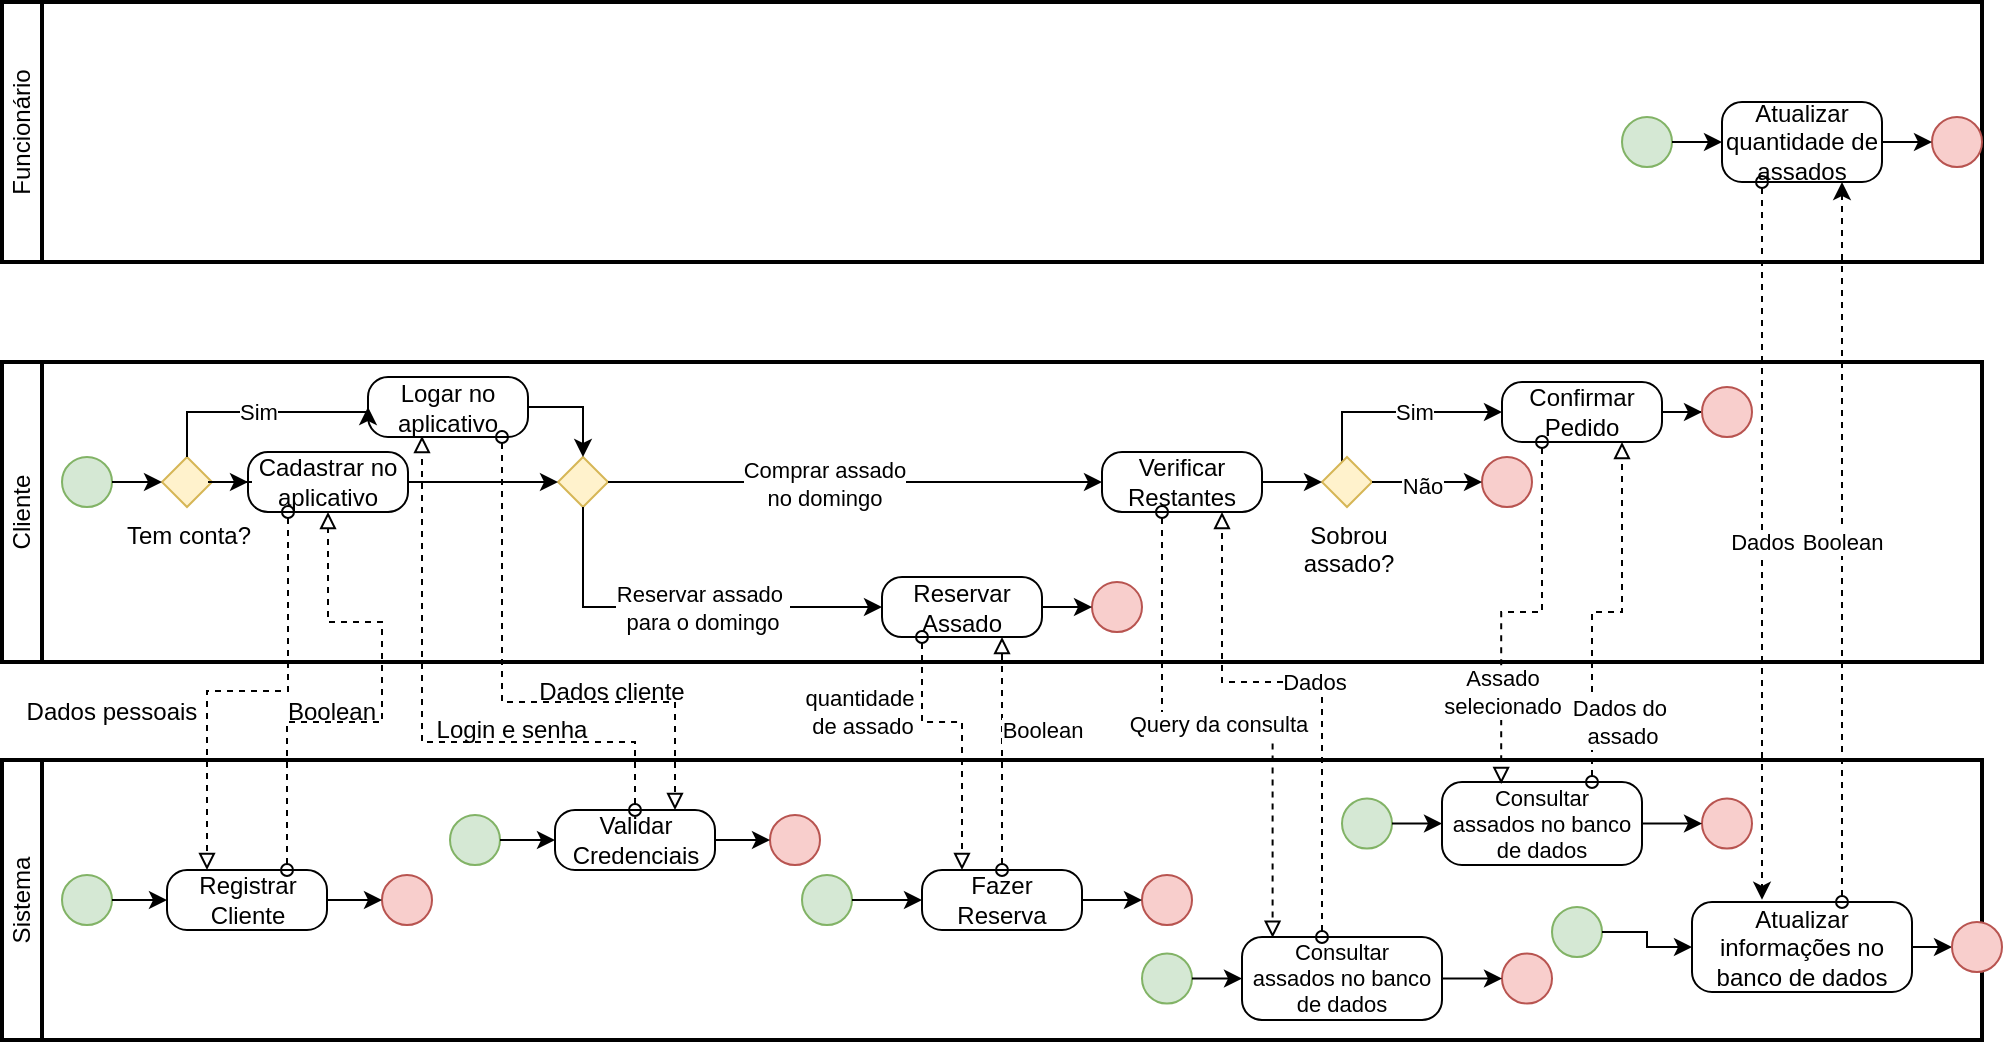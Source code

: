 <mxfile version="24.0.6" type="device">
  <diagram name="Página-1" id="PackzysqCE_SgGWZMTbv">
    <mxGraphModel dx="618" dy="307" grid="1" gridSize="10" guides="1" tooltips="1" connect="1" arrows="1" fold="1" page="1" pageScale="1" pageWidth="827" pageHeight="1169" background="none" math="0" shadow="0">
      <root>
        <mxCell id="0" />
        <mxCell id="1" parent="0" />
        <mxCell id="0MPRl1a49YGlIiTAVaeu-1" value="Cliente" style="swimlane;html=1;startSize=20;fontStyle=0;collapsible=0;horizontal=0;swimlaneLine=1;swimlaneFillColor=#ffffff;strokeWidth=2;whiteSpace=wrap;" parent="1" vertex="1">
          <mxGeometry x="190" y="210" width="990" height="150" as="geometry" />
        </mxCell>
        <mxCell id="0MPRl1a49YGlIiTAVaeu-4" value="" style="points=[[0.145,0.145,0],[0.5,0,0],[0.855,0.145,0],[1,0.5,0],[0.855,0.855,0],[0.5,1,0],[0.145,0.855,0],[0,0.5,0]];shape=mxgraph.bpmn.event;html=1;verticalLabelPosition=bottom;labelBackgroundColor=#ffffff;verticalAlign=top;align=center;perimeter=ellipsePerimeter;outlineConnect=0;aspect=fixed;outline=standard;symbol=general;fillColor=#d5e8d4;strokeColor=#82b366;" parent="0MPRl1a49YGlIiTAVaeu-1" vertex="1">
          <mxGeometry x="30" y="47.5" width="25" height="25" as="geometry" />
        </mxCell>
        <mxCell id="0MPRl1a49YGlIiTAVaeu-5" value="&lt;div&gt;Cadastrar no &lt;br&gt;&lt;/div&gt;&lt;div&gt;aplicativo&lt;/div&gt;" style="points=[[0.25,0,0],[0.5,0,0],[0.75,0,0],[1,0.25,0],[1,0.5,0],[1,0.75,0],[0.75,1,0],[0.5,1,0],[0.25,1,0],[0,0.75,0],[0,0.5,0],[0,0.25,0]];shape=mxgraph.bpmn.task;whiteSpace=wrap;rectStyle=rounded;size=10;html=1;container=1;expand=0;collapsible=0;taskMarker=abstract;" parent="0MPRl1a49YGlIiTAVaeu-1" vertex="1">
          <mxGeometry x="123" y="45" width="80" height="30" as="geometry" />
        </mxCell>
        <mxCell id="0MPRl1a49YGlIiTAVaeu-6" value="Tem conta?" style="points=[[0.25,0.25,0],[0.5,0,0],[0.75,0.25,0],[1,0.5,0],[0.75,0.75,0],[0.5,1,0],[0.25,0.75,0],[0,0.5,0]];shape=mxgraph.bpmn.gateway2;html=1;verticalLabelPosition=bottom;labelBackgroundColor=#ffffff;verticalAlign=top;align=center;perimeter=rhombusPerimeter;outlineConnect=0;outline=none;symbol=none;fillColor=#fff2cc;strokeColor=#d6b656;" parent="0MPRl1a49YGlIiTAVaeu-1" vertex="1">
          <mxGeometry x="80" y="47.5" width="25" height="25" as="geometry" />
        </mxCell>
        <mxCell id="0MPRl1a49YGlIiTAVaeu-7" style="edgeStyle=orthogonalEdgeStyle;rounded=0;orthogonalLoop=1;jettySize=auto;html=1;entryX=0;entryY=0.5;entryDx=0;entryDy=0;entryPerimeter=0;" parent="0MPRl1a49YGlIiTAVaeu-1" source="0MPRl1a49YGlIiTAVaeu-4" target="0MPRl1a49YGlIiTAVaeu-6" edge="1">
          <mxGeometry relative="1" as="geometry" />
        </mxCell>
        <mxCell id="0MPRl1a49YGlIiTAVaeu-8" value="&lt;div&gt;Logar no&lt;/div&gt;&lt;div&gt;aplicativo&lt;br&gt;&lt;/div&gt;" style="points=[[0.25,0,0],[0.5,0,0],[0.75,0,0],[1,0.25,0],[1,0.5,0],[1,0.75,0],[0.75,1,0],[0.5,1,0],[0.25,1,0],[0,0.75,0],[0,0.5,0],[0,0.25,0]];shape=mxgraph.bpmn.task;whiteSpace=wrap;rectStyle=rounded;size=10;html=1;container=1;expand=0;collapsible=0;taskMarker=abstract;" parent="0MPRl1a49YGlIiTAVaeu-1" vertex="1">
          <mxGeometry x="183" y="7.5" width="80" height="30" as="geometry" />
        </mxCell>
        <mxCell id="0MPRl1a49YGlIiTAVaeu-9" value="Sim" style="edgeStyle=orthogonalEdgeStyle;rounded=0;orthogonalLoop=1;jettySize=auto;html=1;entryX=0;entryY=0.5;entryDx=0;entryDy=0;entryPerimeter=0;" parent="0MPRl1a49YGlIiTAVaeu-1" source="0MPRl1a49YGlIiTAVaeu-6" target="0MPRl1a49YGlIiTAVaeu-8" edge="1">
          <mxGeometry relative="1" as="geometry">
            <Array as="points">
              <mxPoint x="93" y="25" />
            </Array>
          </mxGeometry>
        </mxCell>
        <mxCell id="0MPRl1a49YGlIiTAVaeu-10" style="edgeStyle=orthogonalEdgeStyle;rounded=0;orthogonalLoop=1;jettySize=auto;html=1;entryX=0;entryY=0.5;entryDx=0;entryDy=0;entryPerimeter=0;" parent="0MPRl1a49YGlIiTAVaeu-1" source="0MPRl1a49YGlIiTAVaeu-6" target="0MPRl1a49YGlIiTAVaeu-5" edge="1">
          <mxGeometry relative="1" as="geometry" />
        </mxCell>
        <mxCell id="0MPRl1a49YGlIiTAVaeu-11" value="" style="points=[[0.25,0.25,0],[0.5,0,0],[0.75,0.25,0],[1,0.5,0],[0.75,0.75,0],[0.5,1,0],[0.25,0.75,0],[0,0.5,0]];shape=mxgraph.bpmn.gateway2;html=1;verticalLabelPosition=bottom;labelBackgroundColor=#ffffff;verticalAlign=top;align=center;perimeter=rhombusPerimeter;outlineConnect=0;outline=none;symbol=none;fillColor=#fff2cc;strokeColor=#d6b656;" parent="0MPRl1a49YGlIiTAVaeu-1" vertex="1">
          <mxGeometry x="278" y="47.5" width="25" height="25" as="geometry" />
        </mxCell>
        <mxCell id="0MPRl1a49YGlIiTAVaeu-12" style="edgeStyle=orthogonalEdgeStyle;rounded=0;orthogonalLoop=1;jettySize=auto;html=1;entryX=0;entryY=0.5;entryDx=0;entryDy=0;entryPerimeter=0;" parent="0MPRl1a49YGlIiTAVaeu-1" source="0MPRl1a49YGlIiTAVaeu-5" target="0MPRl1a49YGlIiTAVaeu-11" edge="1">
          <mxGeometry relative="1" as="geometry" />
        </mxCell>
        <mxCell id="0MPRl1a49YGlIiTAVaeu-14" style="edgeStyle=orthogonalEdgeStyle;rounded=0;orthogonalLoop=1;jettySize=auto;html=1;entryX=0.5;entryY=0;entryDx=0;entryDy=0;entryPerimeter=0;" parent="0MPRl1a49YGlIiTAVaeu-1" source="0MPRl1a49YGlIiTAVaeu-8" target="0MPRl1a49YGlIiTAVaeu-11" edge="1">
          <mxGeometry relative="1" as="geometry" />
        </mxCell>
        <mxCell id="0MPRl1a49YGlIiTAVaeu-15" value="Reservar&lt;div&gt;Assado&lt;/div&gt;" style="points=[[0.25,0,0],[0.5,0,0],[0.75,0,0],[1,0.25,0],[1,0.5,0],[1,0.75,0],[0.75,1,0],[0.5,1,0],[0.25,1,0],[0,0.75,0],[0,0.5,0],[0,0.25,0]];shape=mxgraph.bpmn.task;whiteSpace=wrap;rectStyle=rounded;size=10;html=1;container=1;expand=0;collapsible=0;taskMarker=abstract;" parent="0MPRl1a49YGlIiTAVaeu-1" vertex="1">
          <mxGeometry x="440" y="107.52" width="80" height="30" as="geometry" />
        </mxCell>
        <mxCell id="0MPRl1a49YGlIiTAVaeu-17" value="Verificar&lt;div&gt;Restantes&lt;/div&gt;" style="points=[[0.25,0,0],[0.5,0,0],[0.75,0,0],[1,0.25,0],[1,0.5,0],[1,0.75,0],[0.75,1,0],[0.5,1,0],[0.25,1,0],[0,0.75,0],[0,0.5,0],[0,0.25,0]];shape=mxgraph.bpmn.task;whiteSpace=wrap;rectStyle=rounded;size=10;html=1;container=1;expand=0;collapsible=0;taskMarker=abstract;" parent="0MPRl1a49YGlIiTAVaeu-1" vertex="1">
          <mxGeometry x="550" y="45" width="80" height="30" as="geometry" />
        </mxCell>
        <mxCell id="0MPRl1a49YGlIiTAVaeu-18" style="edgeStyle=orthogonalEdgeStyle;rounded=0;orthogonalLoop=1;jettySize=auto;html=1;entryX=0;entryY=0.5;entryDx=0;entryDy=0;entryPerimeter=0;" parent="0MPRl1a49YGlIiTAVaeu-1" source="0MPRl1a49YGlIiTAVaeu-11" target="0MPRl1a49YGlIiTAVaeu-17" edge="1">
          <mxGeometry relative="1" as="geometry">
            <mxPoint x="440" y="60" as="targetPoint" />
          </mxGeometry>
        </mxCell>
        <mxCell id="0MPRl1a49YGlIiTAVaeu-20" value="&lt;div&gt;Comprar assado&lt;/div&gt;&lt;div&gt;no domingo&lt;/div&gt;" style="edgeLabel;html=1;align=center;verticalAlign=middle;resizable=0;points=[];" parent="0MPRl1a49YGlIiTAVaeu-18" vertex="1" connectable="0">
          <mxGeometry x="-0.13" y="-1" relative="1" as="geometry">
            <mxPoint as="offset" />
          </mxGeometry>
        </mxCell>
        <mxCell id="0MPRl1a49YGlIiTAVaeu-19" style="edgeStyle=orthogonalEdgeStyle;rounded=0;orthogonalLoop=1;jettySize=auto;html=1;entryX=0;entryY=0.5;entryDx=0;entryDy=0;entryPerimeter=0;exitX=0.5;exitY=1;exitDx=0;exitDy=0;exitPerimeter=0;" parent="0MPRl1a49YGlIiTAVaeu-1" source="0MPRl1a49YGlIiTAVaeu-11" target="0MPRl1a49YGlIiTAVaeu-15" edge="1">
          <mxGeometry relative="1" as="geometry">
            <mxPoint x="291" y="80" as="sourcePoint" />
            <mxPoint x="478" y="122.52" as="targetPoint" />
            <Array as="points">
              <mxPoint x="291" y="123" />
            </Array>
          </mxGeometry>
        </mxCell>
        <mxCell id="0MPRl1a49YGlIiTAVaeu-21" value="Reservar assado&amp;nbsp;&lt;div&gt;para o domingo&lt;/div&gt;" style="edgeLabel;html=1;align=center;verticalAlign=middle;resizable=0;points=[];" parent="0MPRl1a49YGlIiTAVaeu-19" vertex="1" connectable="0">
          <mxGeometry x="0.097" relative="1" as="geometry">
            <mxPoint as="offset" />
          </mxGeometry>
        </mxCell>
        <mxCell id="0MPRl1a49YGlIiTAVaeu-36" value="Confirmar&lt;div&gt;Pedido&lt;/div&gt;" style="points=[[0.25,0,0],[0.5,0,0],[0.75,0,0],[1,0.25,0],[1,0.5,0],[1,0.75,0],[0.75,1,0],[0.5,1,0],[0.25,1,0],[0,0.75,0],[0,0.5,0],[0,0.25,0]];shape=mxgraph.bpmn.task;whiteSpace=wrap;rectStyle=rounded;size=10;html=1;container=1;expand=0;collapsible=0;taskMarker=abstract;" parent="0MPRl1a49YGlIiTAVaeu-1" vertex="1">
          <mxGeometry x="750" y="10" width="80" height="30" as="geometry" />
        </mxCell>
        <mxCell id="0MPRl1a49YGlIiTAVaeu-41" style="edgeStyle=orthogonalEdgeStyle;rounded=0;orthogonalLoop=1;jettySize=auto;html=1;entryX=0;entryY=0.5;entryDx=0;entryDy=0;entryPerimeter=0;" parent="0MPRl1a49YGlIiTAVaeu-1" source="0MPRl1a49YGlIiTAVaeu-36" target="0MPRl1a49YGlIiTAVaeu-42" edge="1">
          <mxGeometry relative="1" as="geometry">
            <mxPoint x="830" y="25" as="targetPoint" />
            <Array as="points" />
          </mxGeometry>
        </mxCell>
        <mxCell id="0MPRl1a49YGlIiTAVaeu-42" value="" style="points=[[0.145,0.145,0],[0.5,0,0],[0.855,0.145,0],[1,0.5,0],[0.855,0.855,0],[0.5,1,0],[0.145,0.855,0],[0,0.5,0]];shape=mxgraph.bpmn.event;html=1;verticalLabelPosition=bottom;labelBackgroundColor=#ffffff;verticalAlign=top;align=center;perimeter=ellipsePerimeter;outlineConnect=0;aspect=fixed;outline=standard;symbol=general;fillColor=#f8cecc;strokeColor=#b85450;" parent="0MPRl1a49YGlIiTAVaeu-1" vertex="1">
          <mxGeometry x="850" y="12.5" width="25" height="25" as="geometry" />
        </mxCell>
        <mxCell id="0MPRl1a49YGlIiTAVaeu-53" style="edgeStyle=orthogonalEdgeStyle;rounded=0;orthogonalLoop=1;jettySize=auto;html=1;entryX=0;entryY=0.5;entryDx=0;entryDy=0;entryPerimeter=0;" parent="0MPRl1a49YGlIiTAVaeu-1" source="0MPRl1a49YGlIiTAVaeu-44" target="0MPRl1a49YGlIiTAVaeu-36" edge="1">
          <mxGeometry relative="1" as="geometry">
            <mxPoint x="672.5" y="20" as="targetPoint" />
            <Array as="points">
              <mxPoint x="670" y="25" />
            </Array>
          </mxGeometry>
        </mxCell>
        <mxCell id="0MPRl1a49YGlIiTAVaeu-54" value="Sim" style="edgeLabel;html=1;align=center;verticalAlign=middle;resizable=0;points=[];" parent="0MPRl1a49YGlIiTAVaeu-53" vertex="1" connectable="0">
          <mxGeometry x="0.154" relative="1" as="geometry">
            <mxPoint as="offset" />
          </mxGeometry>
        </mxCell>
        <mxCell id="0MPRl1a49YGlIiTAVaeu-44" value="Sobrou&lt;div&gt;assado?&lt;/div&gt;" style="points=[[0.25,0.25,0],[0.5,0,0],[0.75,0.25,0],[1,0.5,0],[0.75,0.75,0],[0.5,1,0],[0.25,0.75,0],[0,0.5,0]];shape=mxgraph.bpmn.gateway2;html=1;verticalLabelPosition=bottom;labelBackgroundColor=#ffffff;verticalAlign=top;align=center;perimeter=rhombusPerimeter;outlineConnect=0;outline=none;symbol=none;fillColor=#fff2cc;strokeColor=#d6b656;" parent="0MPRl1a49YGlIiTAVaeu-1" vertex="1">
          <mxGeometry x="660" y="47.5" width="25" height="25" as="geometry" />
        </mxCell>
        <mxCell id="0MPRl1a49YGlIiTAVaeu-45" style="edgeStyle=orthogonalEdgeStyle;rounded=0;orthogonalLoop=1;jettySize=auto;html=1;entryX=0;entryY=0.5;entryDx=0;entryDy=0;entryPerimeter=0;" parent="0MPRl1a49YGlIiTAVaeu-1" target="0MPRl1a49YGlIiTAVaeu-44" edge="1">
          <mxGeometry relative="1" as="geometry">
            <mxPoint x="630" y="60" as="sourcePoint" />
          </mxGeometry>
        </mxCell>
        <mxCell id="0MPRl1a49YGlIiTAVaeu-49" value="" style="points=[[0.145,0.145,0],[0.5,0,0],[0.855,0.145,0],[1,0.5,0],[0.855,0.855,0],[0.5,1,0],[0.145,0.855,0],[0,0.5,0]];shape=mxgraph.bpmn.event;html=1;verticalLabelPosition=bottom;labelBackgroundColor=#ffffff;verticalAlign=top;align=center;perimeter=ellipsePerimeter;outlineConnect=0;aspect=fixed;outline=standard;symbol=general;fillColor=#f8cecc;strokeColor=#b85450;" parent="0MPRl1a49YGlIiTAVaeu-1" vertex="1">
          <mxGeometry x="740" y="47.5" width="25" height="25" as="geometry" />
        </mxCell>
        <mxCell id="0MPRl1a49YGlIiTAVaeu-51" style="edgeStyle=orthogonalEdgeStyle;rounded=0;orthogonalLoop=1;jettySize=auto;html=1;entryX=0;entryY=0.5;entryDx=0;entryDy=0;entryPerimeter=0;" parent="0MPRl1a49YGlIiTAVaeu-1" source="0MPRl1a49YGlIiTAVaeu-44" target="0MPRl1a49YGlIiTAVaeu-49" edge="1">
          <mxGeometry relative="1" as="geometry">
            <mxPoint x="720" y="60" as="targetPoint" />
          </mxGeometry>
        </mxCell>
        <mxCell id="0MPRl1a49YGlIiTAVaeu-55" value="Não" style="edgeLabel;html=1;align=center;verticalAlign=middle;resizable=0;points=[];" parent="0MPRl1a49YGlIiTAVaeu-51" vertex="1" connectable="0">
          <mxGeometry x="-0.117" y="-2" relative="1" as="geometry">
            <mxPoint as="offset" />
          </mxGeometry>
        </mxCell>
        <mxCell id="0MPRl1a49YGlIiTAVaeu-2" value="Funcionário" style="swimlane;html=1;startSize=20;fontStyle=0;collapsible=0;horizontal=0;swimlaneLine=1;swimlaneFillColor=#ffffff;strokeWidth=2;whiteSpace=wrap;" parent="1" vertex="1">
          <mxGeometry x="190" y="30" width="990" height="130" as="geometry" />
        </mxCell>
        <mxCell id="0MPRl1a49YGlIiTAVaeu-22" value="" style="points=[[0.145,0.145,0],[0.5,0,0],[0.855,0.145,0],[1,0.5,0],[0.855,0.855,0],[0.5,1,0],[0.145,0.855,0],[0,0.5,0]];shape=mxgraph.bpmn.event;html=1;verticalLabelPosition=bottom;labelBackgroundColor=#ffffff;verticalAlign=top;align=center;perimeter=ellipsePerimeter;outlineConnect=0;aspect=fixed;outline=standard;symbol=general;fillColor=#d5e8d4;strokeColor=#82b366;" parent="0MPRl1a49YGlIiTAVaeu-2" vertex="1">
          <mxGeometry x="810" y="57.5" width="25" height="25" as="geometry" />
        </mxCell>
        <mxCell id="0MPRl1a49YGlIiTAVaeu-23" value="&lt;div&gt;Atualizar&lt;/div&gt;&lt;div&gt;quantidade de assados&lt;br&gt;&lt;/div&gt;" style="points=[[0.25,0,0],[0.5,0,0],[0.75,0,0],[1,0.25,0],[1,0.5,0],[1,0.75,0],[0.75,1,0],[0.5,1,0],[0.25,1,0],[0,0.75,0],[0,0.5,0],[0,0.25,0]];shape=mxgraph.bpmn.task;whiteSpace=wrap;rectStyle=rounded;size=10;html=1;container=1;expand=0;collapsible=0;taskMarker=abstract;" parent="0MPRl1a49YGlIiTAVaeu-2" vertex="1">
          <mxGeometry x="860" y="50" width="80" height="40" as="geometry" />
        </mxCell>
        <mxCell id="0MPRl1a49YGlIiTAVaeu-26" style="edgeStyle=orthogonalEdgeStyle;rounded=0;orthogonalLoop=1;jettySize=auto;html=1;entryX=0;entryY=0.5;entryDx=0;entryDy=0;entryPerimeter=0;" parent="0MPRl1a49YGlIiTAVaeu-2" source="0MPRl1a49YGlIiTAVaeu-22" target="0MPRl1a49YGlIiTAVaeu-23" edge="1">
          <mxGeometry relative="1" as="geometry" />
        </mxCell>
        <mxCell id="7eYzfutvB4rdlIRtBdY3-3" value="" style="points=[[0.145,0.145,0],[0.5,0,0],[0.855,0.145,0],[1,0.5,0],[0.855,0.855,0],[0.5,1,0],[0.145,0.855,0],[0,0.5,0]];shape=mxgraph.bpmn.event;html=1;verticalLabelPosition=bottom;labelBackgroundColor=#ffffff;verticalAlign=top;align=center;perimeter=ellipsePerimeter;outlineConnect=0;aspect=fixed;outline=standard;symbol=general;fillColor=#f8cecc;strokeColor=#b85450;" parent="0MPRl1a49YGlIiTAVaeu-2" vertex="1">
          <mxGeometry x="965" y="57.5" width="25" height="25" as="geometry" />
        </mxCell>
        <mxCell id="7eYzfutvB4rdlIRtBdY3-4" style="edgeStyle=orthogonalEdgeStyle;rounded=0;orthogonalLoop=1;jettySize=auto;html=1;entryX=0;entryY=0.5;entryDx=0;entryDy=0;entryPerimeter=0;" parent="0MPRl1a49YGlIiTAVaeu-2" source="0MPRl1a49YGlIiTAVaeu-23" target="7eYzfutvB4rdlIRtBdY3-3" edge="1">
          <mxGeometry relative="1" as="geometry" />
        </mxCell>
        <mxCell id="0MPRl1a49YGlIiTAVaeu-3" value="Sistema" style="swimlane;html=1;startSize=20;fontStyle=0;collapsible=0;horizontal=0;swimlaneLine=1;swimlaneFillColor=#ffffff;strokeWidth=2;whiteSpace=wrap;" parent="1" vertex="1">
          <mxGeometry x="190" y="409" width="990" height="140" as="geometry" />
        </mxCell>
        <mxCell id="0MPRl1a49YGlIiTAVaeu-28" value="" style="points=[[0.145,0.145,0],[0.5,0,0],[0.855,0.145,0],[1,0.5,0],[0.855,0.855,0],[0.5,1,0],[0.145,0.855,0],[0,0.5,0]];shape=mxgraph.bpmn.event;html=1;verticalLabelPosition=bottom;labelBackgroundColor=#ffffff;verticalAlign=top;align=center;perimeter=ellipsePerimeter;outlineConnect=0;aspect=fixed;outline=standard;symbol=general;fillColor=#d5e8d4;strokeColor=#82b366;" parent="0MPRl1a49YGlIiTAVaeu-3" vertex="1">
          <mxGeometry x="30" y="57.5" width="25" height="25" as="geometry" />
        </mxCell>
        <mxCell id="0MPRl1a49YGlIiTAVaeu-29" value="Registrar&lt;div&gt;Cliente&lt;/div&gt;" style="points=[[0.25,0,0],[0.5,0,0],[0.75,0,0],[1,0.25,0],[1,0.5,0],[1,0.75,0],[0.75,1,0],[0.5,1,0],[0.25,1,0],[0,0.75,0],[0,0.5,0],[0,0.25,0]];shape=mxgraph.bpmn.task;whiteSpace=wrap;rectStyle=rounded;size=10;html=1;container=1;expand=0;collapsible=0;taskMarker=abstract;" parent="0MPRl1a49YGlIiTAVaeu-3" vertex="1">
          <mxGeometry x="82.5" y="55" width="80" height="30" as="geometry" />
        </mxCell>
        <mxCell id="0MPRl1a49YGlIiTAVaeu-30" style="edgeStyle=orthogonalEdgeStyle;rounded=0;orthogonalLoop=1;jettySize=auto;html=1;entryX=0;entryY=0.5;entryDx=0;entryDy=0;entryPerimeter=0;" parent="0MPRl1a49YGlIiTAVaeu-3" source="0MPRl1a49YGlIiTAVaeu-28" target="0MPRl1a49YGlIiTAVaeu-29" edge="1">
          <mxGeometry relative="1" as="geometry" />
        </mxCell>
        <mxCell id="0MPRl1a49YGlIiTAVaeu-32" value="" style="points=[[0.145,0.145,0],[0.5,0,0],[0.855,0.145,0],[1,0.5,0],[0.855,0.855,0],[0.5,1,0],[0.145,0.855,0],[0,0.5,0]];shape=mxgraph.bpmn.event;html=1;verticalLabelPosition=bottom;labelBackgroundColor=#ffffff;verticalAlign=top;align=center;perimeter=ellipsePerimeter;outlineConnect=0;aspect=fixed;outline=standard;symbol=general;fillColor=#f8cecc;strokeColor=#b85450;" parent="0MPRl1a49YGlIiTAVaeu-3" vertex="1">
          <mxGeometry x="190" y="57.5" width="25" height="25" as="geometry" />
        </mxCell>
        <mxCell id="0MPRl1a49YGlIiTAVaeu-33" style="edgeStyle=orthogonalEdgeStyle;rounded=0;orthogonalLoop=1;jettySize=auto;html=1;entryX=0;entryY=0.5;entryDx=0;entryDy=0;entryPerimeter=0;" parent="0MPRl1a49YGlIiTAVaeu-3" source="0MPRl1a49YGlIiTAVaeu-29" target="0MPRl1a49YGlIiTAVaeu-32" edge="1">
          <mxGeometry relative="1" as="geometry" />
        </mxCell>
        <mxCell id="0MPRl1a49YGlIiTAVaeu-56" value="Fazer&lt;div&gt;Reserva&lt;/div&gt;" style="points=[[0.25,0,0],[0.5,0,0],[0.75,0,0],[1,0.25,0],[1,0.5,0],[1,0.75,0],[0.75,1,0],[0.5,1,0],[0.25,1,0],[0,0.75,0],[0,0.5,0],[0,0.25,0]];shape=mxgraph.bpmn.task;whiteSpace=wrap;rectStyle=rounded;size=10;html=1;container=1;expand=0;collapsible=0;taskMarker=abstract;" parent="0MPRl1a49YGlIiTAVaeu-3" vertex="1">
          <mxGeometry x="460" y="55" width="80" height="30" as="geometry" />
        </mxCell>
        <mxCell id="0MPRl1a49YGlIiTAVaeu-57" value="" style="points=[[0.145,0.145,0],[0.5,0,0],[0.855,0.145,0],[1,0.5,0],[0.855,0.855,0],[0.5,1,0],[0.145,0.855,0],[0,0.5,0]];shape=mxgraph.bpmn.event;html=1;verticalLabelPosition=bottom;labelBackgroundColor=#ffffff;verticalAlign=top;align=center;perimeter=ellipsePerimeter;outlineConnect=0;aspect=fixed;outline=standard;symbol=general;fillColor=#d5e8d4;strokeColor=#82b366;" parent="0MPRl1a49YGlIiTAVaeu-3" vertex="1">
          <mxGeometry x="400" y="57.5" width="25" height="25" as="geometry" />
        </mxCell>
        <mxCell id="0MPRl1a49YGlIiTAVaeu-59" style="edgeStyle=orthogonalEdgeStyle;rounded=0;orthogonalLoop=1;jettySize=auto;html=1;entryX=0;entryY=0.5;entryDx=0;entryDy=0;entryPerimeter=0;" parent="0MPRl1a49YGlIiTAVaeu-3" source="0MPRl1a49YGlIiTAVaeu-57" target="0MPRl1a49YGlIiTAVaeu-56" edge="1">
          <mxGeometry relative="1" as="geometry" />
        </mxCell>
        <mxCell id="0MPRl1a49YGlIiTAVaeu-66" value="" style="points=[[0.145,0.145,0],[0.5,0,0],[0.855,0.145,0],[1,0.5,0],[0.855,0.855,0],[0.5,1,0],[0.145,0.855,0],[0,0.5,0]];shape=mxgraph.bpmn.event;html=1;verticalLabelPosition=bottom;labelBackgroundColor=#ffffff;verticalAlign=top;align=center;perimeter=ellipsePerimeter;outlineConnect=0;aspect=fixed;outline=standard;symbol=general;fillColor=#d5e8d4;strokeColor=#82b366;" parent="0MPRl1a49YGlIiTAVaeu-3" vertex="1">
          <mxGeometry x="224" y="27.5" width="25" height="25" as="geometry" />
        </mxCell>
        <mxCell id="0MPRl1a49YGlIiTAVaeu-67" value="Validar&lt;div&gt;Credenciais&lt;/div&gt;" style="points=[[0.25,0,0],[0.5,0,0],[0.75,0,0],[1,0.25,0],[1,0.5,0],[1,0.75,0],[0.75,1,0],[0.5,1,0],[0.25,1,0],[0,0.75,0],[0,0.5,0],[0,0.25,0]];shape=mxgraph.bpmn.task;whiteSpace=wrap;rectStyle=rounded;size=10;html=1;container=1;expand=0;collapsible=0;taskMarker=abstract;" parent="0MPRl1a49YGlIiTAVaeu-3" vertex="1">
          <mxGeometry x="276.5" y="25" width="80" height="30" as="geometry" />
        </mxCell>
        <mxCell id="0MPRl1a49YGlIiTAVaeu-68" style="edgeStyle=orthogonalEdgeStyle;rounded=0;orthogonalLoop=1;jettySize=auto;html=1;entryX=0;entryY=0.5;entryDx=0;entryDy=0;entryPerimeter=0;" parent="0MPRl1a49YGlIiTAVaeu-3" source="0MPRl1a49YGlIiTAVaeu-66" target="0MPRl1a49YGlIiTAVaeu-67" edge="1">
          <mxGeometry relative="1" as="geometry" />
        </mxCell>
        <mxCell id="0MPRl1a49YGlIiTAVaeu-69" value="" style="points=[[0.145,0.145,0],[0.5,0,0],[0.855,0.145,0],[1,0.5,0],[0.855,0.855,0],[0.5,1,0],[0.145,0.855,0],[0,0.5,0]];shape=mxgraph.bpmn.event;html=1;verticalLabelPosition=bottom;labelBackgroundColor=#ffffff;verticalAlign=top;align=center;perimeter=ellipsePerimeter;outlineConnect=0;aspect=fixed;outline=standard;symbol=general;fillColor=#f8cecc;strokeColor=#b85450;" parent="0MPRl1a49YGlIiTAVaeu-3" vertex="1">
          <mxGeometry x="384" y="27.5" width="25" height="25" as="geometry" />
        </mxCell>
        <mxCell id="0MPRl1a49YGlIiTAVaeu-70" style="edgeStyle=orthogonalEdgeStyle;rounded=0;orthogonalLoop=1;jettySize=auto;html=1;entryX=0;entryY=0.5;entryDx=0;entryDy=0;entryPerimeter=0;" parent="0MPRl1a49YGlIiTAVaeu-3" source="0MPRl1a49YGlIiTAVaeu-67" target="0MPRl1a49YGlIiTAVaeu-69" edge="1">
          <mxGeometry relative="1" as="geometry" />
        </mxCell>
        <mxCell id="0MPRl1a49YGlIiTAVaeu-77" value="" style="points=[[0.145,0.145,0],[0.5,0,0],[0.855,0.145,0],[1,0.5,0],[0.855,0.855,0],[0.5,1,0],[0.145,0.855,0],[0,0.5,0]];shape=mxgraph.bpmn.event;html=1;verticalLabelPosition=bottom;labelBackgroundColor=#ffffff;verticalAlign=top;align=center;perimeter=ellipsePerimeter;outlineConnect=0;aspect=fixed;outline=standard;symbol=general;fillColor=#f8cecc;strokeColor=#b85450;" parent="0MPRl1a49YGlIiTAVaeu-3" vertex="1">
          <mxGeometry x="570" y="57.5" width="25" height="25" as="geometry" />
        </mxCell>
        <mxCell id="0MPRl1a49YGlIiTAVaeu-78" style="edgeStyle=orthogonalEdgeStyle;rounded=0;orthogonalLoop=1;jettySize=auto;html=1;entryX=0;entryY=0.5;entryDx=0;entryDy=0;entryPerimeter=0;" parent="0MPRl1a49YGlIiTAVaeu-3" source="0MPRl1a49YGlIiTAVaeu-56" target="0MPRl1a49YGlIiTAVaeu-77" edge="1">
          <mxGeometry relative="1" as="geometry" />
        </mxCell>
        <mxCell id="7eYzfutvB4rdlIRtBdY3-5" value="" style="points=[[0.145,0.145,0],[0.5,0,0],[0.855,0.145,0],[1,0.5,0],[0.855,0.855,0],[0.5,1,0],[0.145,0.855,0],[0,0.5,0]];shape=mxgraph.bpmn.event;html=1;verticalLabelPosition=bottom;labelBackgroundColor=#ffffff;verticalAlign=top;align=center;perimeter=ellipsePerimeter;outlineConnect=0;aspect=fixed;outline=standard;symbol=general;fillColor=#d5e8d4;strokeColor=#82b366;" parent="0MPRl1a49YGlIiTAVaeu-3" vertex="1">
          <mxGeometry x="775" y="73.5" width="25" height="25" as="geometry" />
        </mxCell>
        <mxCell id="7eYzfutvB4rdlIRtBdY3-23" style="edgeStyle=orthogonalEdgeStyle;rounded=0;orthogonalLoop=1;jettySize=auto;html=1;" parent="0MPRl1a49YGlIiTAVaeu-3" source="7eYzfutvB4rdlIRtBdY3-6" edge="1">
          <mxGeometry relative="1" as="geometry">
            <mxPoint x="975" y="93.5" as="targetPoint" />
          </mxGeometry>
        </mxCell>
        <mxCell id="7eYzfutvB4rdlIRtBdY3-6" value="Atualizar informações no banco de dados" style="points=[[0.25,0,0],[0.5,0,0],[0.75,0,0],[1,0.25,0],[1,0.5,0],[1,0.75,0],[0.75,1,0],[0.5,1,0],[0.25,1,0],[0,0.75,0],[0,0.5,0],[0,0.25,0]];shape=mxgraph.bpmn.task;whiteSpace=wrap;rectStyle=rounded;size=10;html=1;container=1;expand=0;collapsible=0;taskMarker=abstract;" parent="0MPRl1a49YGlIiTAVaeu-3" vertex="1">
          <mxGeometry x="845" y="71" width="110" height="45" as="geometry" />
        </mxCell>
        <mxCell id="7eYzfutvB4rdlIRtBdY3-7" value="" style="points=[[0.145,0.145,0],[0.5,0,0],[0.855,0.145,0],[1,0.5,0],[0.855,0.855,0],[0.5,1,0],[0.145,0.855,0],[0,0.5,0]];shape=mxgraph.bpmn.event;html=1;verticalLabelPosition=bottom;labelBackgroundColor=#ffffff;verticalAlign=top;align=center;perimeter=ellipsePerimeter;outlineConnect=0;aspect=fixed;outline=standard;symbol=general;fillColor=#f8cecc;strokeColor=#b85450;" parent="0MPRl1a49YGlIiTAVaeu-3" vertex="1">
          <mxGeometry x="975" y="81" width="25" height="25" as="geometry" />
        </mxCell>
        <mxCell id="7eYzfutvB4rdlIRtBdY3-9" style="edgeStyle=orthogonalEdgeStyle;rounded=0;orthogonalLoop=1;jettySize=auto;html=1;entryX=0;entryY=0.5;entryDx=0;entryDy=0;entryPerimeter=0;" parent="0MPRl1a49YGlIiTAVaeu-3" source="7eYzfutvB4rdlIRtBdY3-5" target="7eYzfutvB4rdlIRtBdY3-6" edge="1">
          <mxGeometry relative="1" as="geometry" />
        </mxCell>
        <mxCell id="7eYzfutvB4rdlIRtBdY3-15" value="" style="points=[[0.145,0.145,0],[0.5,0,0],[0.855,0.145,0],[1,0.5,0],[0.855,0.855,0],[0.5,1,0],[0.145,0.855,0],[0,0.5,0]];shape=mxgraph.bpmn.event;html=1;verticalLabelPosition=bottom;labelBackgroundColor=#ffffff;verticalAlign=top;align=center;perimeter=ellipsePerimeter;outlineConnect=0;aspect=fixed;outline=standard;symbol=general;fillColor=#d5e8d4;strokeColor=#82b366;" parent="0MPRl1a49YGlIiTAVaeu-3" vertex="1">
          <mxGeometry x="570" y="96.75" width="25" height="25" as="geometry" />
        </mxCell>
        <mxCell id="7eYzfutvB4rdlIRtBdY3-16" value="" style="points=[[0.145,0.145,0],[0.5,0,0],[0.855,0.145,0],[1,0.5,0],[0.855,0.855,0],[0.5,1,0],[0.145,0.855,0],[0,0.5,0]];shape=mxgraph.bpmn.event;html=1;verticalLabelPosition=bottom;labelBackgroundColor=#ffffff;verticalAlign=top;align=center;perimeter=ellipsePerimeter;outlineConnect=0;aspect=fixed;outline=standard;symbol=general;fillColor=#f8cecc;strokeColor=#b85450;" parent="0MPRl1a49YGlIiTAVaeu-3" vertex="1">
          <mxGeometry x="750" y="96.75" width="25" height="25" as="geometry" />
        </mxCell>
        <mxCell id="7eYzfutvB4rdlIRtBdY3-17" value="&lt;div style=&quot;font-size: 11px;&quot;&gt;Consultar&lt;/div&gt;&lt;div style=&quot;font-size: 11px;&quot;&gt;assados no banco de dados&lt;br style=&quot;font-size: 11px;&quot;&gt;&lt;/div&gt;" style="points=[[0.25,0,0],[0.5,0,0],[0.75,0,0],[1,0.25,0],[1,0.5,0],[1,0.75,0],[0.75,1,0],[0.5,1,0],[0.25,1,0],[0,0.75,0],[0,0.5,0],[0,0.25,0]];shape=mxgraph.bpmn.task;whiteSpace=wrap;rectStyle=rounded;size=10;html=1;container=1;expand=0;collapsible=0;taskMarker=abstract;fontSize=11;" parent="0MPRl1a49YGlIiTAVaeu-3" vertex="1">
          <mxGeometry x="620" y="88.5" width="100" height="41.5" as="geometry" />
        </mxCell>
        <mxCell id="7eYzfutvB4rdlIRtBdY3-19" style="edgeStyle=orthogonalEdgeStyle;rounded=0;orthogonalLoop=1;jettySize=auto;html=1;entryX=0;entryY=0.5;entryDx=0;entryDy=0;entryPerimeter=0;" parent="0MPRl1a49YGlIiTAVaeu-3" source="7eYzfutvB4rdlIRtBdY3-15" target="7eYzfutvB4rdlIRtBdY3-17" edge="1">
          <mxGeometry relative="1" as="geometry" />
        </mxCell>
        <mxCell id="7eYzfutvB4rdlIRtBdY3-20" style="edgeStyle=orthogonalEdgeStyle;rounded=0;orthogonalLoop=1;jettySize=auto;html=1;entryX=0;entryY=0.5;entryDx=0;entryDy=0;entryPerimeter=0;" parent="0MPRl1a49YGlIiTAVaeu-3" source="7eYzfutvB4rdlIRtBdY3-17" target="7eYzfutvB4rdlIRtBdY3-16" edge="1">
          <mxGeometry relative="1" as="geometry" />
        </mxCell>
        <mxCell id="MHd9yOFj9ZKw_aOaaZkk-1" value="" style="points=[[0.145,0.145,0],[0.5,0,0],[0.855,0.145,0],[1,0.5,0],[0.855,0.855,0],[0.5,1,0],[0.145,0.855,0],[0,0.5,0]];shape=mxgraph.bpmn.event;html=1;verticalLabelPosition=bottom;labelBackgroundColor=#ffffff;verticalAlign=top;align=center;perimeter=ellipsePerimeter;outlineConnect=0;aspect=fixed;outline=standard;symbol=general;fillColor=#d5e8d4;strokeColor=#82b366;" vertex="1" parent="0MPRl1a49YGlIiTAVaeu-3">
          <mxGeometry x="670" y="19.25" width="25" height="25" as="geometry" />
        </mxCell>
        <mxCell id="MHd9yOFj9ZKw_aOaaZkk-2" value="" style="points=[[0.145,0.145,0],[0.5,0,0],[0.855,0.145,0],[1,0.5,0],[0.855,0.855,0],[0.5,1,0],[0.145,0.855,0],[0,0.5,0]];shape=mxgraph.bpmn.event;html=1;verticalLabelPosition=bottom;labelBackgroundColor=#ffffff;verticalAlign=top;align=center;perimeter=ellipsePerimeter;outlineConnect=0;aspect=fixed;outline=standard;symbol=general;fillColor=#f8cecc;strokeColor=#b85450;" vertex="1" parent="0MPRl1a49YGlIiTAVaeu-3">
          <mxGeometry x="850" y="19.25" width="25" height="25" as="geometry" />
        </mxCell>
        <mxCell id="MHd9yOFj9ZKw_aOaaZkk-3" value="&lt;div style=&quot;font-size: 11px;&quot;&gt;Consultar&lt;/div&gt;&lt;div style=&quot;font-size: 11px;&quot;&gt;assados no banco de dados&lt;br style=&quot;font-size: 11px;&quot;&gt;&lt;/div&gt;" style="points=[[0.25,0,0],[0.5,0,0],[0.75,0,0],[1,0.25,0],[1,0.5,0],[1,0.75,0],[0.75,1,0],[0.5,1,0],[0.25,1,0],[0,0.75,0],[0,0.5,0],[0,0.25,0]];shape=mxgraph.bpmn.task;whiteSpace=wrap;rectStyle=rounded;size=10;html=1;container=1;expand=0;collapsible=0;taskMarker=abstract;fontSize=11;" vertex="1" parent="0MPRl1a49YGlIiTAVaeu-3">
          <mxGeometry x="720" y="11" width="100" height="41.5" as="geometry" />
        </mxCell>
        <mxCell id="MHd9yOFj9ZKw_aOaaZkk-4" style="edgeStyle=orthogonalEdgeStyle;rounded=0;orthogonalLoop=1;jettySize=auto;html=1;entryX=0;entryY=0.5;entryDx=0;entryDy=0;entryPerimeter=0;" edge="1" parent="0MPRl1a49YGlIiTAVaeu-3" source="MHd9yOFj9ZKw_aOaaZkk-1" target="MHd9yOFj9ZKw_aOaaZkk-3">
          <mxGeometry relative="1" as="geometry" />
        </mxCell>
        <mxCell id="MHd9yOFj9ZKw_aOaaZkk-5" style="edgeStyle=orthogonalEdgeStyle;rounded=0;orthogonalLoop=1;jettySize=auto;html=1;entryX=0;entryY=0.5;entryDx=0;entryDy=0;entryPerimeter=0;" edge="1" parent="0MPRl1a49YGlIiTAVaeu-3" source="MHd9yOFj9ZKw_aOaaZkk-3" target="MHd9yOFj9ZKw_aOaaZkk-2">
          <mxGeometry relative="1" as="geometry" />
        </mxCell>
        <mxCell id="0MPRl1a49YGlIiTAVaeu-31" style="edgeStyle=orthogonalEdgeStyle;rounded=0;orthogonalLoop=1;jettySize=auto;html=1;entryX=0.25;entryY=0;entryDx=0;entryDy=0;entryPerimeter=0;dashed=1;endArrow=block;endFill=0;startArrow=oval;startFill=0;exitX=0.25;exitY=1;exitDx=0;exitDy=0;exitPerimeter=0;" parent="1" source="0MPRl1a49YGlIiTAVaeu-5" target="0MPRl1a49YGlIiTAVaeu-29" edge="1">
          <mxGeometry relative="1" as="geometry" />
        </mxCell>
        <mxCell id="0MPRl1a49YGlIiTAVaeu-38" style="edgeStyle=orthogonalEdgeStyle;rounded=0;orthogonalLoop=1;jettySize=auto;html=1;exitX=0.75;exitY=0;exitDx=0;exitDy=0;exitPerimeter=0;dashed=1;startArrow=oval;startFill=0;endArrow=block;endFill=0;entryX=0.5;entryY=1;entryDx=0;entryDy=0;entryPerimeter=0;" parent="1" source="0MPRl1a49YGlIiTAVaeu-29" target="0MPRl1a49YGlIiTAVaeu-5" edge="1">
          <mxGeometry relative="1" as="geometry">
            <mxPoint x="380" y="300" as="targetPoint" />
            <Array as="points">
              <mxPoint x="333" y="390" />
              <mxPoint x="380" y="390" />
              <mxPoint x="380" y="340" />
              <mxPoint x="353" y="340" />
            </Array>
          </mxGeometry>
        </mxCell>
        <mxCell id="0MPRl1a49YGlIiTAVaeu-60" style="edgeStyle=orthogonalEdgeStyle;rounded=0;orthogonalLoop=1;jettySize=auto;html=1;entryX=0.25;entryY=0;entryDx=0;entryDy=0;entryPerimeter=0;dashed=1;startArrow=oval;startFill=0;endArrow=block;endFill=0;exitX=0.25;exitY=1;exitDx=0;exitDy=0;exitPerimeter=0;" parent="1" source="0MPRl1a49YGlIiTAVaeu-15" target="0MPRl1a49YGlIiTAVaeu-56" edge="1">
          <mxGeometry relative="1" as="geometry">
            <Array as="points">
              <mxPoint x="650" y="390" />
              <mxPoint x="670" y="390" />
            </Array>
          </mxGeometry>
        </mxCell>
        <mxCell id="cMMyQdcjEeKnMrhftAYA-3" value="&lt;div&gt;quantidade&amp;nbsp;&lt;/div&gt;&lt;div&gt;de assado&lt;/div&gt;" style="edgeLabel;html=1;align=center;verticalAlign=middle;resizable=0;points=[];" parent="0MPRl1a49YGlIiTAVaeu-60" vertex="1" connectable="0">
          <mxGeometry x="-0.054" y="-1" relative="1" as="geometry">
            <mxPoint x="-49" y="-7" as="offset" />
          </mxGeometry>
        </mxCell>
        <mxCell id="0MPRl1a49YGlIiTAVaeu-62" style="edgeStyle=orthogonalEdgeStyle;rounded=0;orthogonalLoop=1;jettySize=auto;html=1;entryX=0.75;entryY=1;entryDx=0;entryDy=0;entryPerimeter=0;dashed=1;startArrow=oval;startFill=0;endArrow=block;endFill=0;" parent="1" source="0MPRl1a49YGlIiTAVaeu-56" target="0MPRl1a49YGlIiTAVaeu-15" edge="1">
          <mxGeometry relative="1" as="geometry" />
        </mxCell>
        <mxCell id="cMMyQdcjEeKnMrhftAYA-4" value="Boolean" style="edgeLabel;html=1;align=center;verticalAlign=middle;resizable=0;points=[];" parent="0MPRl1a49YGlIiTAVaeu-62" vertex="1" connectable="0">
          <mxGeometry x="0.252" y="-3" relative="1" as="geometry">
            <mxPoint x="17" y="3" as="offset" />
          </mxGeometry>
        </mxCell>
        <mxCell id="0MPRl1a49YGlIiTAVaeu-63" value="" style="points=[[0.145,0.145,0],[0.5,0,0],[0.855,0.145,0],[1,0.5,0],[0.855,0.855,0],[0.5,1,0],[0.145,0.855,0],[0,0.5,0]];shape=mxgraph.bpmn.event;html=1;verticalLabelPosition=bottom;labelBackgroundColor=#ffffff;verticalAlign=top;align=center;perimeter=ellipsePerimeter;outlineConnect=0;aspect=fixed;outline=standard;symbol=general;fillColor=#f8cecc;strokeColor=#b85450;" parent="1" vertex="1">
          <mxGeometry x="735" y="320.02" width="25" height="25" as="geometry" />
        </mxCell>
        <mxCell id="0MPRl1a49YGlIiTAVaeu-64" style="edgeStyle=orthogonalEdgeStyle;rounded=0;orthogonalLoop=1;jettySize=auto;html=1;" parent="1" source="0MPRl1a49YGlIiTAVaeu-15" target="0MPRl1a49YGlIiTAVaeu-63" edge="1">
          <mxGeometry relative="1" as="geometry" />
        </mxCell>
        <mxCell id="0MPRl1a49YGlIiTAVaeu-65" value="Dados pessoais" style="text;html=1;align=center;verticalAlign=middle;whiteSpace=wrap;rounded=0;" parent="1" vertex="1">
          <mxGeometry x="190" y="370" width="110" height="30" as="geometry" />
        </mxCell>
        <mxCell id="0MPRl1a49YGlIiTAVaeu-72" style="edgeStyle=orthogonalEdgeStyle;rounded=0;orthogonalLoop=1;jettySize=auto;html=1;dashed=1;startArrow=oval;startFill=0;endArrow=block;endFill=0;" parent="1" source="0MPRl1a49YGlIiTAVaeu-67" edge="1">
          <mxGeometry relative="1" as="geometry">
            <mxPoint x="400" y="247" as="targetPoint" />
            <Array as="points">
              <mxPoint x="507" y="400" />
              <mxPoint x="400" y="400" />
            </Array>
          </mxGeometry>
        </mxCell>
        <mxCell id="0MPRl1a49YGlIiTAVaeu-73" style="edgeStyle=orthogonalEdgeStyle;rounded=0;orthogonalLoop=1;jettySize=auto;html=1;entryX=0.75;entryY=0;entryDx=0;entryDy=0;entryPerimeter=0;dashed=1;startArrow=oval;startFill=0;endArrow=block;endFill=0;" parent="1" source="0MPRl1a49YGlIiTAVaeu-8" target="0MPRl1a49YGlIiTAVaeu-67" edge="1">
          <mxGeometry relative="1" as="geometry">
            <Array as="points">
              <mxPoint x="440" y="233" />
              <mxPoint x="440" y="380" />
              <mxPoint x="527" y="380" />
            </Array>
          </mxGeometry>
        </mxCell>
        <mxCell id="0MPRl1a49YGlIiTAVaeu-74" value="Login e senha" style="text;html=1;align=center;verticalAlign=middle;whiteSpace=wrap;rounded=0;" parent="1" vertex="1">
          <mxGeometry x="390" y="379" width="110" height="30" as="geometry" />
        </mxCell>
        <mxCell id="0MPRl1a49YGlIiTAVaeu-75" value="Boolean" style="text;html=1;align=center;verticalAlign=middle;whiteSpace=wrap;rounded=0;" parent="1" vertex="1">
          <mxGeometry x="300" y="370" width="110" height="30" as="geometry" />
        </mxCell>
        <mxCell id="0MPRl1a49YGlIiTAVaeu-76" value="Dados cliente" style="text;html=1;align=center;verticalAlign=middle;whiteSpace=wrap;rounded=0;" parent="1" vertex="1">
          <mxGeometry x="440" y="360" width="110" height="30" as="geometry" />
        </mxCell>
        <mxCell id="7eYzfutvB4rdlIRtBdY3-13" value="Boolean" style="edgeStyle=orthogonalEdgeStyle;rounded=0;orthogonalLoop=1;jettySize=auto;html=1;entryX=0.75;entryY=1;entryDx=0;entryDy=0;entryPerimeter=0;dashed=1;startArrow=oval;startFill=0;" parent="1" source="7eYzfutvB4rdlIRtBdY3-6" target="0MPRl1a49YGlIiTAVaeu-23" edge="1">
          <mxGeometry relative="1" as="geometry">
            <Array as="points">
              <mxPoint x="1110" y="370" />
              <mxPoint x="1110" y="370" />
            </Array>
          </mxGeometry>
        </mxCell>
        <mxCell id="7eYzfutvB4rdlIRtBdY3-14" value="Dados" style="edgeStyle=orthogonalEdgeStyle;rounded=0;orthogonalLoop=1;jettySize=auto;html=1;dashed=1;startArrow=oval;startFill=0;entryX=0.327;entryY=-0.025;entryDx=0;entryDy=0;entryPerimeter=0;" parent="1" source="0MPRl1a49YGlIiTAVaeu-23" edge="1" target="7eYzfutvB4rdlIRtBdY3-6">
          <mxGeometry relative="1" as="geometry">
            <mxPoint x="1070" y="464" as="targetPoint" />
            <Array as="points">
              <mxPoint x="1070" y="479" />
            </Array>
          </mxGeometry>
        </mxCell>
        <mxCell id="7eYzfutvB4rdlIRtBdY3-21" value="Query da consulta" style="edgeStyle=orthogonalEdgeStyle;rounded=0;orthogonalLoop=1;jettySize=auto;html=1;dashed=1;startArrow=oval;startFill=0;entryX=0.153;entryY=0.009;entryDx=0;entryDy=0;entryPerimeter=0;endArrow=block;endFill=0;" parent="1" source="0MPRl1a49YGlIiTAVaeu-17" target="7eYzfutvB4rdlIRtBdY3-17" edge="1">
          <mxGeometry relative="1" as="geometry">
            <mxPoint x="830" y="490" as="targetPoint" />
            <Array as="points">
              <mxPoint x="770" y="391" />
              <mxPoint x="825" y="391" />
            </Array>
          </mxGeometry>
        </mxCell>
        <mxCell id="7eYzfutvB4rdlIRtBdY3-22" value="&lt;div&gt;Dados&lt;/div&gt;" style="edgeStyle=orthogonalEdgeStyle;rounded=0;orthogonalLoop=1;jettySize=auto;html=1;entryX=0.75;entryY=1;entryDx=0;entryDy=0;entryPerimeter=0;dashed=1;startArrow=oval;startFill=0;endArrow=block;endFill=0;" parent="1" source="7eYzfutvB4rdlIRtBdY3-17" target="0MPRl1a49YGlIiTAVaeu-17" edge="1">
          <mxGeometry relative="1" as="geometry">
            <Array as="points">
              <mxPoint x="850" y="370" />
              <mxPoint x="800" y="370" />
            </Array>
          </mxGeometry>
        </mxCell>
        <mxCell id="MHd9yOFj9ZKw_aOaaZkk-6" style="edgeStyle=orthogonalEdgeStyle;rounded=0;orthogonalLoop=1;jettySize=auto;html=1;entryX=0.296;entryY=0.024;entryDx=0;entryDy=0;entryPerimeter=0;exitX=0.25;exitY=1;exitDx=0;exitDy=0;exitPerimeter=0;dashed=1;startArrow=oval;startFill=0;endArrow=block;endFill=0;" edge="1" parent="1" source="0MPRl1a49YGlIiTAVaeu-36" target="MHd9yOFj9ZKw_aOaaZkk-3">
          <mxGeometry relative="1" as="geometry" />
        </mxCell>
        <mxCell id="MHd9yOFj9ZKw_aOaaZkk-9" value="Assado&lt;div&gt;selecionado&lt;/div&gt;" style="edgeLabel;html=1;align=center;verticalAlign=middle;resizable=0;points=[];" vertex="1" connectable="0" parent="MHd9yOFj9ZKw_aOaaZkk-6">
          <mxGeometry x="0.48" y="2" relative="1" as="geometry">
            <mxPoint x="-2" y="4" as="offset" />
          </mxGeometry>
        </mxCell>
        <mxCell id="MHd9yOFj9ZKw_aOaaZkk-7" style="edgeStyle=orthogonalEdgeStyle;rounded=0;orthogonalLoop=1;jettySize=auto;html=1;entryX=0.75;entryY=1;entryDx=0;entryDy=0;entryPerimeter=0;exitX=0.75;exitY=0;exitDx=0;exitDy=0;exitPerimeter=0;dashed=1;endArrow=block;endFill=0;startArrow=oval;startFill=0;" edge="1" parent="1" source="MHd9yOFj9ZKw_aOaaZkk-3" target="0MPRl1a49YGlIiTAVaeu-36">
          <mxGeometry relative="1" as="geometry" />
        </mxCell>
        <mxCell id="MHd9yOFj9ZKw_aOaaZkk-8" value="Dados do&amp;nbsp;&lt;div&gt;assado&lt;/div&gt;" style="edgeLabel;html=1;align=center;verticalAlign=middle;resizable=0;points=[];" vertex="1" connectable="0" parent="MHd9yOFj9ZKw_aOaaZkk-7">
          <mxGeometry x="-0.543" y="1" relative="1" as="geometry">
            <mxPoint x="16" y="12" as="offset" />
          </mxGeometry>
        </mxCell>
      </root>
    </mxGraphModel>
  </diagram>
</mxfile>
